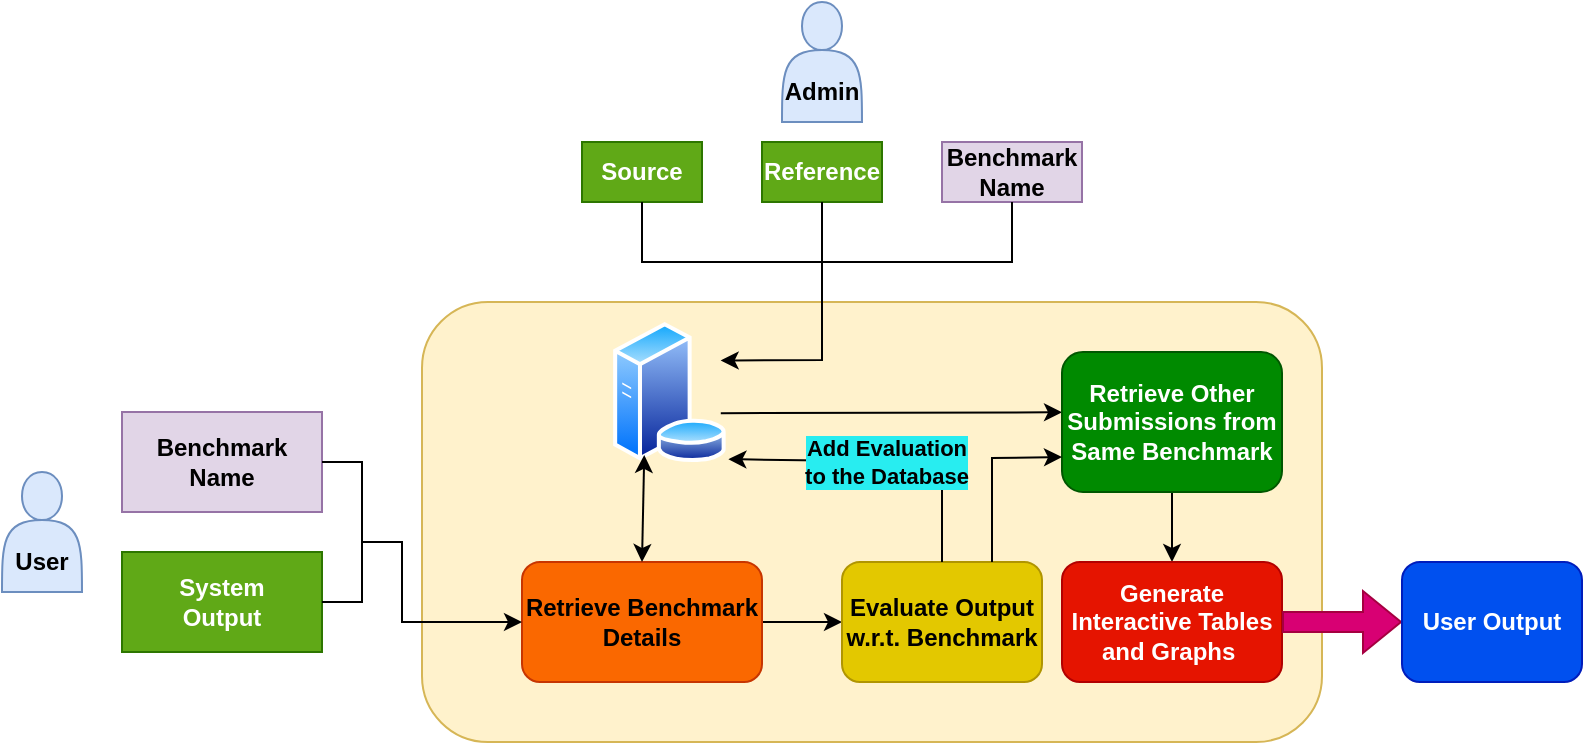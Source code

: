 <mxfile version="22.1.0" type="github">
  <diagram name="Page-1" id="rJUXxh0RGg3YJegq2bEo">
    <mxGraphModel dx="994" dy="1655" grid="1" gridSize="10" guides="1" tooltips="1" connect="1" arrows="1" fold="1" page="1" pageScale="1" pageWidth="850" pageHeight="1100" math="0" shadow="0">
      <root>
        <mxCell id="0" />
        <mxCell id="1" parent="0" />
        <mxCell id="CtZi_LvuSmFLMubsJE1R-1" value="" style="rounded=1;whiteSpace=wrap;html=1;fillColor=#fff2cc;strokeColor=#d6b656;fontStyle=1" vertex="1" parent="1">
          <mxGeometry x="240" y="140" width="450" height="220" as="geometry" />
        </mxCell>
        <mxCell id="CtZi_LvuSmFLMubsJE1R-4" value="Benchmark&lt;br&gt;Name" style="rounded=0;whiteSpace=wrap;html=1;fillColor=#e1d5e7;strokeColor=#9673a6;fontStyle=1" vertex="1" parent="1">
          <mxGeometry x="90" y="195" width="100" height="50" as="geometry" />
        </mxCell>
        <mxCell id="CtZi_LvuSmFLMubsJE1R-5" value="System&lt;br&gt;Output" style="rounded=0;whiteSpace=wrap;html=1;fontStyle=1;fillColor=#60a917;fontColor=#ffffff;strokeColor=#2D7600;" vertex="1" parent="1">
          <mxGeometry x="90" y="265" width="100" height="50" as="geometry" />
        </mxCell>
        <mxCell id="CtZi_LvuSmFLMubsJE1R-6" value="" style="endArrow=none;html=1;rounded=0;entryX=1;entryY=0.5;entryDx=0;entryDy=0;exitX=1;exitY=0.5;exitDx=0;exitDy=0;fontStyle=1" edge="1" parent="1" source="CtZi_LvuSmFLMubsJE1R-5" target="CtZi_LvuSmFLMubsJE1R-4">
          <mxGeometry width="50" height="50" relative="1" as="geometry">
            <mxPoint x="210" y="295" as="sourcePoint" />
            <mxPoint x="210" y="215" as="targetPoint" />
            <Array as="points">
              <mxPoint x="210" y="290" />
              <mxPoint x="210" y="220" />
            </Array>
          </mxGeometry>
        </mxCell>
        <mxCell id="CtZi_LvuSmFLMubsJE1R-15" value="&lt;br&gt;&lt;br&gt;User" style="shape=actor;whiteSpace=wrap;html=1;fillColor=#dae8fc;strokeColor=#6c8ebf;fontStyle=1" vertex="1" parent="1">
          <mxGeometry x="30" y="225" width="40" height="60" as="geometry" />
        </mxCell>
        <mxCell id="CtZi_LvuSmFLMubsJE1R-16" value="Source" style="rounded=0;whiteSpace=wrap;html=1;fontStyle=1;fillColor=#60a917;strokeColor=#2D7600;fontColor=#ffffff;" vertex="1" parent="1">
          <mxGeometry x="320" y="60" width="60" height="30" as="geometry" />
        </mxCell>
        <mxCell id="CtZi_LvuSmFLMubsJE1R-17" value="Reference" style="rounded=0;whiteSpace=wrap;html=1;fontStyle=1;fillColor=#60a917;fontColor=#ffffff;strokeColor=#2D7600;" vertex="1" parent="1">
          <mxGeometry x="410" y="60" width="60" height="30" as="geometry" />
        </mxCell>
        <mxCell id="CtZi_LvuSmFLMubsJE1R-18" value="Benchmark&lt;br&gt;Name" style="rounded=0;whiteSpace=wrap;html=1;fillColor=#e1d5e7;strokeColor=#9673a6;fontStyle=1" vertex="1" parent="1">
          <mxGeometry x="500" y="60" width="70" height="30" as="geometry" />
        </mxCell>
        <mxCell id="CtZi_LvuSmFLMubsJE1R-19" value="&lt;br&gt;&lt;br&gt;Admin" style="shape=actor;whiteSpace=wrap;html=1;fillColor=#dae8fc;strokeColor=#6c8ebf;fontStyle=1" vertex="1" parent="1">
          <mxGeometry x="420" y="-10" width="40" height="60" as="geometry" />
        </mxCell>
        <mxCell id="CtZi_LvuSmFLMubsJE1R-23" value="" style="endArrow=none;html=1;rounded=0;exitX=0.5;exitY=1;exitDx=0;exitDy=0;entryX=0.5;entryY=1;entryDx=0;entryDy=0;fontStyle=1" edge="1" parent="1" source="CtZi_LvuSmFLMubsJE1R-16" target="CtZi_LvuSmFLMubsJE1R-18">
          <mxGeometry width="50" height="50" relative="1" as="geometry">
            <mxPoint x="400" y="190" as="sourcePoint" />
            <mxPoint x="540" y="120" as="targetPoint" />
            <Array as="points">
              <mxPoint x="350" y="120" />
              <mxPoint x="440" y="120" />
              <mxPoint x="535" y="120" />
            </Array>
          </mxGeometry>
        </mxCell>
        <mxCell id="CtZi_LvuSmFLMubsJE1R-24" value="" style="endArrow=none;html=1;rounded=0;entryX=0.5;entryY=1;entryDx=0;entryDy=0;fontStyle=1" edge="1" parent="1" target="CtZi_LvuSmFLMubsJE1R-17">
          <mxGeometry width="50" height="50" relative="1" as="geometry">
            <mxPoint x="440" y="120" as="sourcePoint" />
            <mxPoint x="450" y="140" as="targetPoint" />
          </mxGeometry>
        </mxCell>
        <mxCell id="CtZi_LvuSmFLMubsJE1R-25" value="" style="image;aspect=fixed;perimeter=ellipsePerimeter;html=1;align=center;shadow=0;dashed=0;spacingTop=3;image=img/lib/active_directory/database_server.svg;fontStyle=1" vertex="1" parent="1">
          <mxGeometry x="335" y="150" width="57.4" height="70" as="geometry" />
        </mxCell>
        <mxCell id="CtZi_LvuSmFLMubsJE1R-26" value="" style="endArrow=classic;html=1;rounded=0;entryX=1;entryY=0.25;entryDx=0;entryDy=0;fontStyle=1" edge="1" parent="1" target="CtZi_LvuSmFLMubsJE1R-25">
          <mxGeometry width="50" height="50" relative="1" as="geometry">
            <mxPoint x="440" y="120" as="sourcePoint" />
            <mxPoint x="450" y="140" as="targetPoint" />
            <Array as="points">
              <mxPoint x="440" y="169" />
            </Array>
          </mxGeometry>
        </mxCell>
        <mxCell id="CtZi_LvuSmFLMubsJE1R-32" value="" style="edgeStyle=orthogonalEdgeStyle;rounded=0;orthogonalLoop=1;jettySize=auto;html=1;fontStyle=1" edge="1" parent="1" source="CtZi_LvuSmFLMubsJE1R-27" target="CtZi_LvuSmFLMubsJE1R-31">
          <mxGeometry relative="1" as="geometry" />
        </mxCell>
        <mxCell id="CtZi_LvuSmFLMubsJE1R-27" value="Retrieve Benchmark Details" style="rounded=1;whiteSpace=wrap;html=1;fontStyle=1;fillColor=#fa6800;fontColor=#000000;strokeColor=#C73500;" vertex="1" parent="1">
          <mxGeometry x="290" y="270" width="120" height="60" as="geometry" />
        </mxCell>
        <mxCell id="CtZi_LvuSmFLMubsJE1R-28" value="" style="endArrow=classic;html=1;rounded=0;entryX=0;entryY=0.5;entryDx=0;entryDy=0;fontStyle=1" edge="1" parent="1" target="CtZi_LvuSmFLMubsJE1R-27">
          <mxGeometry width="50" height="50" relative="1" as="geometry">
            <mxPoint x="210" y="260" as="sourcePoint" />
            <mxPoint x="450" y="140" as="targetPoint" />
            <Array as="points">
              <mxPoint x="230" y="260" />
              <mxPoint x="230" y="300" />
            </Array>
          </mxGeometry>
        </mxCell>
        <mxCell id="CtZi_LvuSmFLMubsJE1R-29" value="" style="endArrow=classic;startArrow=classic;html=1;rounded=0;exitX=0.5;exitY=0;exitDx=0;exitDy=0;entryX=0.25;entryY=1;entryDx=0;entryDy=0;fontStyle=1" edge="1" parent="1" source="CtZi_LvuSmFLMubsJE1R-27" target="CtZi_LvuSmFLMubsJE1R-25">
          <mxGeometry width="50" height="50" relative="1" as="geometry">
            <mxPoint x="400" y="190" as="sourcePoint" />
            <mxPoint x="450" y="140" as="targetPoint" />
          </mxGeometry>
        </mxCell>
        <mxCell id="CtZi_LvuSmFLMubsJE1R-31" value="Evaluate Output w.r.t. Benchmark" style="rounded=1;whiteSpace=wrap;html=1;fontStyle=1;fillColor=#e3c800;fontColor=#000000;strokeColor=#B09500;" vertex="1" parent="1">
          <mxGeometry x="450" y="270" width="100" height="60" as="geometry" />
        </mxCell>
        <mxCell id="CtZi_LvuSmFLMubsJE1R-34" value="" style="endArrow=classic;html=1;rounded=0;entryX=1.014;entryY=0.98;entryDx=0;entryDy=0;exitX=0.5;exitY=0;exitDx=0;exitDy=0;entryPerimeter=0;fontStyle=1" edge="1" parent="1" source="CtZi_LvuSmFLMubsJE1R-31" target="CtZi_LvuSmFLMubsJE1R-25">
          <mxGeometry relative="1" as="geometry">
            <mxPoint x="370" y="240" as="sourcePoint" />
            <mxPoint x="470" y="240" as="targetPoint" />
            <Array as="points">
              <mxPoint x="500" y="220" />
            </Array>
          </mxGeometry>
        </mxCell>
        <mxCell id="CtZi_LvuSmFLMubsJE1R-35" value="Add Evaluation&lt;br&gt;to the Database" style="edgeLabel;resizable=0;html=1;align=center;verticalAlign=middle;fontStyle=1;labelBackgroundColor=#28edf0;" connectable="0" vertex="1" parent="CtZi_LvuSmFLMubsJE1R-34">
          <mxGeometry relative="1" as="geometry" />
        </mxCell>
        <mxCell id="CtZi_LvuSmFLMubsJE1R-36" value="" style="endArrow=classic;html=1;rounded=0;exitX=1;exitY=0.75;exitDx=0;exitDy=0;fontStyle=1" edge="1" parent="1">
          <mxGeometry width="50" height="50" relative="1" as="geometry">
            <mxPoint x="389.392" y="195.599" as="sourcePoint" />
            <mxPoint x="560" y="195.146" as="targetPoint" />
          </mxGeometry>
        </mxCell>
        <mxCell id="CtZi_LvuSmFLMubsJE1R-40" value="" style="edgeStyle=orthogonalEdgeStyle;rounded=0;orthogonalLoop=1;jettySize=auto;html=1;fontStyle=1" edge="1" parent="1" source="CtZi_LvuSmFLMubsJE1R-37" target="CtZi_LvuSmFLMubsJE1R-39">
          <mxGeometry relative="1" as="geometry" />
        </mxCell>
        <mxCell id="CtZi_LvuSmFLMubsJE1R-37" value="Retrieve Other Submissions from Same Benchmark" style="rounded=1;whiteSpace=wrap;html=1;fontStyle=1;fillColor=#008a00;fontColor=#ffffff;strokeColor=#005700;" vertex="1" parent="1">
          <mxGeometry x="560" y="165" width="110" height="70" as="geometry" />
        </mxCell>
        <mxCell id="CtZi_LvuSmFLMubsJE1R-38" value="" style="endArrow=classic;html=1;rounded=0;exitX=0.75;exitY=0;exitDx=0;exitDy=0;entryX=0;entryY=0.75;entryDx=0;entryDy=0;fontStyle=1" edge="1" parent="1" source="CtZi_LvuSmFLMubsJE1R-31" target="CtZi_LvuSmFLMubsJE1R-37">
          <mxGeometry width="50" height="50" relative="1" as="geometry">
            <mxPoint x="400" y="260" as="sourcePoint" />
            <mxPoint x="450" y="210" as="targetPoint" />
            <Array as="points">
              <mxPoint x="525" y="218" />
            </Array>
          </mxGeometry>
        </mxCell>
        <mxCell id="CtZi_LvuSmFLMubsJE1R-39" value="Generate Interactive Tables and Graphs&amp;nbsp;" style="rounded=1;whiteSpace=wrap;html=1;fontStyle=1;fillColor=#e51400;strokeColor=#B20000;fontColor=#ffffff;" vertex="1" parent="1">
          <mxGeometry x="560" y="270" width="110" height="60" as="geometry" />
        </mxCell>
        <mxCell id="CtZi_LvuSmFLMubsJE1R-41" value="" style="shape=flexArrow;endArrow=classic;html=1;rounded=0;exitX=1;exitY=0.5;exitDx=0;exitDy=0;fillColor=#d80073;strokeColor=#A50040;" edge="1" parent="1" source="CtZi_LvuSmFLMubsJE1R-39">
          <mxGeometry width="50" height="50" relative="1" as="geometry">
            <mxPoint x="400" y="260" as="sourcePoint" />
            <mxPoint x="730" y="300" as="targetPoint" />
          </mxGeometry>
        </mxCell>
        <mxCell id="CtZi_LvuSmFLMubsJE1R-42" value="&lt;b&gt;User Output&lt;/b&gt;" style="rounded=1;whiteSpace=wrap;html=1;fillColor=#0050ef;fontColor=#ffffff;strokeColor=#001DBC;" vertex="1" parent="1">
          <mxGeometry x="730" y="270" width="90" height="60" as="geometry" />
        </mxCell>
      </root>
    </mxGraphModel>
  </diagram>
</mxfile>
